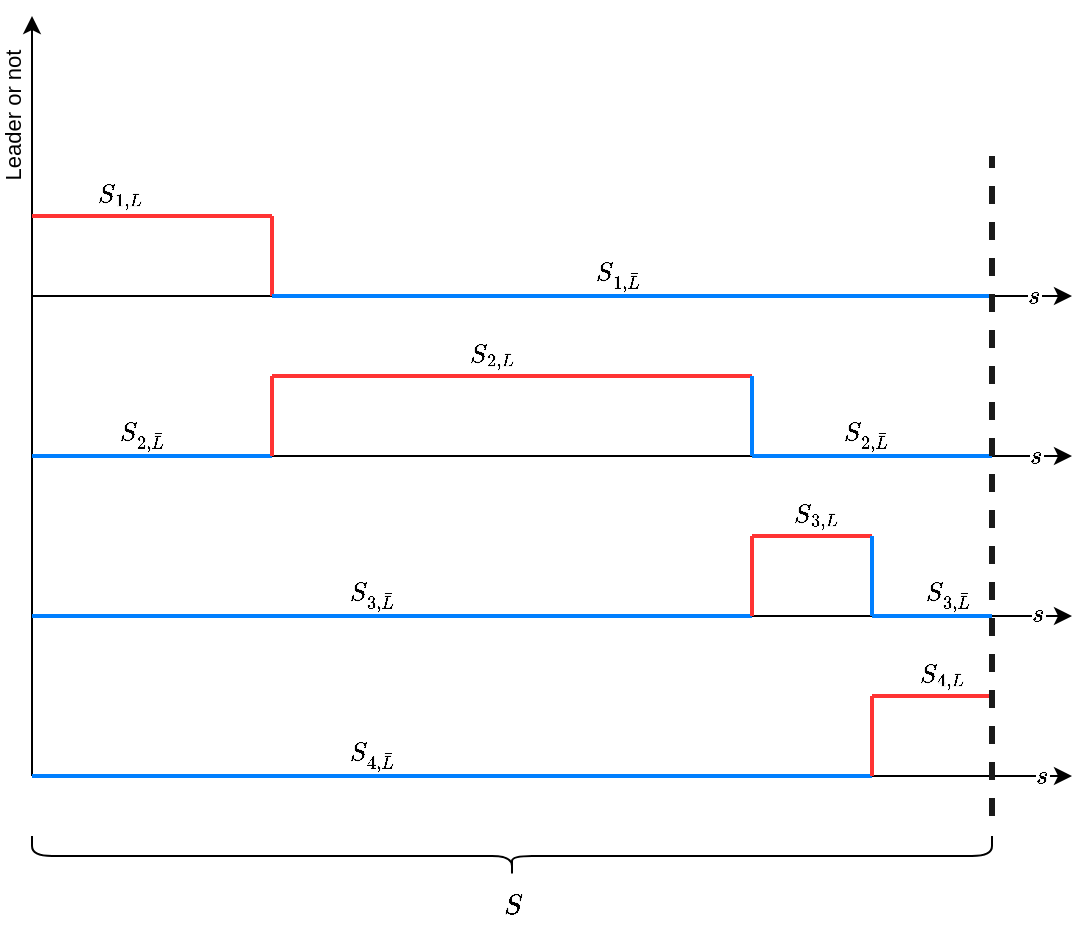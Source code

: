 <mxfile version="22.1.7" type="github">
  <diagram name="Pagina-1" id="n2e1P9xpCyJ_cslWhGgz">
    <mxGraphModel dx="892" dy="530" grid="1" gridSize="10" guides="1" tooltips="1" connect="1" arrows="1" fold="1" page="1" pageScale="1" pageWidth="827" pageHeight="1169" math="1" shadow="0">
      <root>
        <mxCell id="0" />
        <mxCell id="1" parent="0" />
        <mxCell id="CKRPbVJJ8KbD0o82CzxG-2" value="" style="endArrow=classic;html=1;rounded=0;" edge="1" parent="1">
          <mxGeometry width="50" height="50" relative="1" as="geometry">
            <mxPoint x="80" y="620" as="sourcePoint" />
            <mxPoint x="80" y="240" as="targetPoint" />
          </mxGeometry>
        </mxCell>
        <mxCell id="CKRPbVJJ8KbD0o82CzxG-41" value="Leader or not" style="edgeLabel;html=1;align=center;verticalAlign=middle;resizable=0;points=[];rotation=-90;" vertex="1" connectable="0" parent="CKRPbVJJ8KbD0o82CzxG-2">
          <mxGeometry x="0.827" y="-2" relative="1" as="geometry">
            <mxPoint x="-12" y="17" as="offset" />
          </mxGeometry>
        </mxCell>
        <mxCell id="CKRPbVJJ8KbD0o82CzxG-3" value="" style="endArrow=classic;html=1;rounded=0;" edge="1" parent="1">
          <mxGeometry width="50" height="50" relative="1" as="geometry">
            <mxPoint x="80" y="380" as="sourcePoint" />
            <mxPoint x="600" y="380" as="targetPoint" />
          </mxGeometry>
        </mxCell>
        <mxCell id="CKRPbVJJ8KbD0o82CzxG-45" value="$$s$$" style="edgeLabel;html=1;align=center;verticalAlign=middle;resizable=0;points=[];" vertex="1" connectable="0" parent="CKRPbVJJ8KbD0o82CzxG-3">
          <mxGeometry x="0.925" y="-2" relative="1" as="geometry">
            <mxPoint y="-2" as="offset" />
          </mxGeometry>
        </mxCell>
        <mxCell id="CKRPbVJJ8KbD0o82CzxG-4" value="" style="endArrow=none;html=1;rounded=0;strokeColor=#FF3333;strokeWidth=2;" edge="1" parent="1">
          <mxGeometry width="50" height="50" relative="1" as="geometry">
            <mxPoint x="80" y="340" as="sourcePoint" />
            <mxPoint x="200" y="340" as="targetPoint" />
          </mxGeometry>
        </mxCell>
        <mxCell id="CKRPbVJJ8KbD0o82CzxG-18" value="$$S_{1,L}$$" style="edgeLabel;html=1;align=center;verticalAlign=middle;resizable=0;points=[];labelBackgroundColor=none;" vertex="1" connectable="0" parent="CKRPbVJJ8KbD0o82CzxG-4">
          <mxGeometry x="-0.264" y="3" relative="1" as="geometry">
            <mxPoint y="-7" as="offset" />
          </mxGeometry>
        </mxCell>
        <mxCell id="CKRPbVJJ8KbD0o82CzxG-5" value="" style="endArrow=none;html=1;rounded=0;strokeColor=#FF3333;strokeWidth=2;" edge="1" parent="1">
          <mxGeometry width="50" height="50" relative="1" as="geometry">
            <mxPoint x="200" y="380" as="sourcePoint" />
            <mxPoint x="200" y="340" as="targetPoint" />
          </mxGeometry>
        </mxCell>
        <mxCell id="CKRPbVJJ8KbD0o82CzxG-6" value="" style="endArrow=none;html=1;rounded=0;strokeColor=#007FFF;strokeWidth=2;" edge="1" parent="1">
          <mxGeometry width="50" height="50" relative="1" as="geometry">
            <mxPoint x="200" y="380" as="sourcePoint" />
            <mxPoint x="560" y="380" as="targetPoint" />
          </mxGeometry>
        </mxCell>
        <mxCell id="CKRPbVJJ8KbD0o82CzxG-19" value="$$S_{1,\bar{L}}$$" style="edgeLabel;html=1;align=center;verticalAlign=middle;resizable=0;points=[];labelBackgroundColor=none;" vertex="1" connectable="0" parent="CKRPbVJJ8KbD0o82CzxG-6">
          <mxGeometry x="-0.118" y="3" relative="1" as="geometry">
            <mxPoint x="14" y="-7" as="offset" />
          </mxGeometry>
        </mxCell>
        <mxCell id="CKRPbVJJ8KbD0o82CzxG-7" value="" style="endArrow=classic;html=1;rounded=0;" edge="1" parent="1">
          <mxGeometry width="50" height="50" relative="1" as="geometry">
            <mxPoint x="80" y="460" as="sourcePoint" />
            <mxPoint x="600" y="460" as="targetPoint" />
          </mxGeometry>
        </mxCell>
        <mxCell id="CKRPbVJJ8KbD0o82CzxG-44" value="$$s$$" style="edgeLabel;html=1;align=center;verticalAlign=middle;resizable=0;points=[];" vertex="1" connectable="0" parent="CKRPbVJJ8KbD0o82CzxG-7">
          <mxGeometry x="0.928" y="-1" relative="1" as="geometry">
            <mxPoint y="-1" as="offset" />
          </mxGeometry>
        </mxCell>
        <mxCell id="CKRPbVJJ8KbD0o82CzxG-8" value="" style="endArrow=none;html=1;rounded=0;strokeColor=#007FFF;strokeWidth=2;" edge="1" parent="1">
          <mxGeometry width="50" height="50" relative="1" as="geometry">
            <mxPoint x="80" y="460" as="sourcePoint" />
            <mxPoint x="200" y="460" as="targetPoint" />
          </mxGeometry>
        </mxCell>
        <mxCell id="CKRPbVJJ8KbD0o82CzxG-33" value="$$S_{2,\bar{L}}$$" style="edgeLabel;html=1;align=center;verticalAlign=middle;resizable=0;points=[];labelBackgroundColor=none;" vertex="1" connectable="0" parent="CKRPbVJJ8KbD0o82CzxG-8">
          <mxGeometry x="-0.08" y="-1" relative="1" as="geometry">
            <mxPoint y="-11" as="offset" />
          </mxGeometry>
        </mxCell>
        <mxCell id="CKRPbVJJ8KbD0o82CzxG-9" value="" style="endArrow=none;html=1;rounded=0;strokeColor=#FF3333;strokeWidth=2;" edge="1" parent="1">
          <mxGeometry width="50" height="50" relative="1" as="geometry">
            <mxPoint x="200" y="460" as="sourcePoint" />
            <mxPoint x="200" y="420" as="targetPoint" />
          </mxGeometry>
        </mxCell>
        <mxCell id="CKRPbVJJ8KbD0o82CzxG-10" value="" style="endArrow=none;html=1;rounded=0;strokeColor=#FF3333;strokeWidth=2;" edge="1" parent="1">
          <mxGeometry width="50" height="50" relative="1" as="geometry">
            <mxPoint x="200" y="420" as="sourcePoint" />
            <mxPoint x="440" y="420" as="targetPoint" />
          </mxGeometry>
        </mxCell>
        <mxCell id="CKRPbVJJ8KbD0o82CzxG-38" value="$$S_{2,L}$$" style="edgeLabel;html=1;align=center;verticalAlign=middle;resizable=0;points=[];labelBackgroundColor=none;" vertex="1" connectable="0" parent="CKRPbVJJ8KbD0o82CzxG-10">
          <mxGeometry x="-0.123" y="-1" relative="1" as="geometry">
            <mxPoint x="5" y="-11" as="offset" />
          </mxGeometry>
        </mxCell>
        <mxCell id="CKRPbVJJ8KbD0o82CzxG-11" value="" style="endArrow=none;html=1;rounded=0;strokeColor=#007FFF;strokeWidth=2;" edge="1" parent="1">
          <mxGeometry width="50" height="50" relative="1" as="geometry">
            <mxPoint x="440" y="460" as="sourcePoint" />
            <mxPoint x="440" y="420" as="targetPoint" />
          </mxGeometry>
        </mxCell>
        <mxCell id="CKRPbVJJ8KbD0o82CzxG-12" value="" style="endArrow=none;html=1;rounded=0;strokeColor=#007FFF;strokeWidth=2;" edge="1" parent="1">
          <mxGeometry width="50" height="50" relative="1" as="geometry">
            <mxPoint x="440" y="460" as="sourcePoint" />
            <mxPoint x="560" y="460" as="targetPoint" />
          </mxGeometry>
        </mxCell>
        <mxCell id="CKRPbVJJ8KbD0o82CzxG-36" value="$$S_{2,\bar{L}}$$" style="edgeLabel;html=1;align=center;verticalAlign=middle;resizable=0;points=[];labelBackgroundColor=none;" vertex="1" connectable="0" parent="CKRPbVJJ8KbD0o82CzxG-12">
          <mxGeometry x="-0.054" y="1" relative="1" as="geometry">
            <mxPoint y="-9" as="offset" />
          </mxGeometry>
        </mxCell>
        <mxCell id="CKRPbVJJ8KbD0o82CzxG-13" value="" style="endArrow=none;html=1;rounded=0;strokeColor=#FF3333;" edge="1" parent="1">
          <mxGeometry width="50" height="50" relative="1" as="geometry">
            <mxPoint x="80" y="540" as="sourcePoint" />
            <mxPoint x="320" y="540" as="targetPoint" />
          </mxGeometry>
        </mxCell>
        <mxCell id="CKRPbVJJ8KbD0o82CzxG-14" value="" style="endArrow=classic;html=1;rounded=0;" edge="1" parent="1">
          <mxGeometry width="50" height="50" relative="1" as="geometry">
            <mxPoint x="80" y="540" as="sourcePoint" />
            <mxPoint x="600" y="540" as="targetPoint" />
          </mxGeometry>
        </mxCell>
        <mxCell id="CKRPbVJJ8KbD0o82CzxG-43" value="$$s$$" style="edgeLabel;html=1;align=center;verticalAlign=middle;resizable=0;points=[];" vertex="1" connectable="0" parent="CKRPbVJJ8KbD0o82CzxG-14">
          <mxGeometry x="0.934" y="-1" relative="1" as="geometry">
            <mxPoint y="-2" as="offset" />
          </mxGeometry>
        </mxCell>
        <mxCell id="CKRPbVJJ8KbD0o82CzxG-15" value="" style="endArrow=none;html=1;rounded=0;strokeColor=#007FFF;strokeWidth=2;" edge="1" parent="1">
          <mxGeometry width="50" height="50" relative="1" as="geometry">
            <mxPoint x="80" y="540" as="sourcePoint" />
            <mxPoint x="440" y="540" as="targetPoint" />
          </mxGeometry>
        </mxCell>
        <mxCell id="CKRPbVJJ8KbD0o82CzxG-34" value="$$S_{3,\bar{L}}$$" style="edgeLabel;html=1;align=center;verticalAlign=middle;resizable=0;points=[];labelBackgroundColor=none;" vertex="1" connectable="0" parent="CKRPbVJJ8KbD0o82CzxG-15">
          <mxGeometry x="-0.578" y="-1" relative="1" as="geometry">
            <mxPoint x="94" y="-11" as="offset" />
          </mxGeometry>
        </mxCell>
        <mxCell id="CKRPbVJJ8KbD0o82CzxG-16" value="" style="endArrow=none;html=1;rounded=0;strokeColor=#FF3333;strokeWidth=2;" edge="1" parent="1">
          <mxGeometry width="50" height="50" relative="1" as="geometry">
            <mxPoint x="440" y="540" as="sourcePoint" />
            <mxPoint x="440" y="500" as="targetPoint" />
          </mxGeometry>
        </mxCell>
        <mxCell id="CKRPbVJJ8KbD0o82CzxG-17" value="" style="endArrow=none;html=1;rounded=0;strokeColor=#FF3333;strokeWidth=2;" edge="1" parent="1">
          <mxGeometry width="50" height="50" relative="1" as="geometry">
            <mxPoint x="440" y="500" as="sourcePoint" />
            <mxPoint x="500" y="500" as="targetPoint" />
          </mxGeometry>
        </mxCell>
        <mxCell id="CKRPbVJJ8KbD0o82CzxG-39" value="$$S_{3,L}$$" style="edgeLabel;html=1;align=center;verticalAlign=middle;resizable=0;points=[];labelBackgroundColor=none;" vertex="1" connectable="0" parent="CKRPbVJJ8KbD0o82CzxG-17">
          <mxGeometry x="0.046" y="1" relative="1" as="geometry">
            <mxPoint y="-9" as="offset" />
          </mxGeometry>
        </mxCell>
        <mxCell id="CKRPbVJJ8KbD0o82CzxG-20" value="" style="endArrow=none;html=1;rounded=0;strokeColor=#007FFF;strokeWidth=2;" edge="1" parent="1">
          <mxGeometry width="50" height="50" relative="1" as="geometry">
            <mxPoint x="500" y="500" as="sourcePoint" />
            <mxPoint x="500" y="540" as="targetPoint" />
          </mxGeometry>
        </mxCell>
        <mxCell id="CKRPbVJJ8KbD0o82CzxG-21" value="" style="endArrow=none;html=1;rounded=0;strokeColor=#007FFF;strokeWidth=2;" edge="1" parent="1">
          <mxGeometry width="50" height="50" relative="1" as="geometry">
            <mxPoint x="500" y="540" as="sourcePoint" />
            <mxPoint x="560" y="540" as="targetPoint" />
          </mxGeometry>
        </mxCell>
        <mxCell id="CKRPbVJJ8KbD0o82CzxG-37" value="$$S_{3,\bar{L}}$$" style="edgeLabel;html=1;align=center;verticalAlign=middle;resizable=0;points=[];labelBackgroundColor=none;" vertex="1" connectable="0" parent="CKRPbVJJ8KbD0o82CzxG-21">
          <mxGeometry x="0.251" relative="1" as="geometry">
            <mxPoint y="-10" as="offset" />
          </mxGeometry>
        </mxCell>
        <mxCell id="CKRPbVJJ8KbD0o82CzxG-22" value="" style="endArrow=none;html=1;rounded=0;strokeColor=#FF3333;" edge="1" parent="1">
          <mxGeometry width="50" height="50" relative="1" as="geometry">
            <mxPoint x="140" y="620" as="sourcePoint" />
            <mxPoint x="380" y="620" as="targetPoint" />
          </mxGeometry>
        </mxCell>
        <mxCell id="CKRPbVJJ8KbD0o82CzxG-23" value="" style="endArrow=classic;html=1;rounded=0;" edge="1" parent="1">
          <mxGeometry width="50" height="50" relative="1" as="geometry">
            <mxPoint x="140" y="620" as="sourcePoint" />
            <mxPoint x="600" y="620" as="targetPoint" />
          </mxGeometry>
        </mxCell>
        <mxCell id="CKRPbVJJ8KbD0o82CzxG-42" value="$$s$$" style="edgeLabel;html=1;align=center;verticalAlign=middle;resizable=0;points=[];" vertex="1" connectable="0" parent="CKRPbVJJ8KbD0o82CzxG-23">
          <mxGeometry x="0.932" relative="1" as="geometry">
            <mxPoint as="offset" />
          </mxGeometry>
        </mxCell>
        <mxCell id="CKRPbVJJ8KbD0o82CzxG-24" value="" style="endArrow=none;html=1;rounded=0;strokeColor=#007FFF;strokeWidth=2;" edge="1" parent="1">
          <mxGeometry width="50" height="50" relative="1" as="geometry">
            <mxPoint x="80" y="620" as="sourcePoint" />
            <mxPoint x="500" y="620" as="targetPoint" />
          </mxGeometry>
        </mxCell>
        <mxCell id="CKRPbVJJ8KbD0o82CzxG-35" value="$$S_{4,\bar{L}}$$" style="edgeLabel;html=1;align=center;verticalAlign=middle;resizable=0;points=[];labelBackgroundColor=none;" vertex="1" connectable="0" parent="CKRPbVJJ8KbD0o82CzxG-24">
          <mxGeometry x="-0.297" y="1" relative="1" as="geometry">
            <mxPoint x="22" y="-9" as="offset" />
          </mxGeometry>
        </mxCell>
        <mxCell id="CKRPbVJJ8KbD0o82CzxG-27" value="" style="endArrow=none;html=1;rounded=0;strokeColor=#FF3333;strokeWidth=2;" edge="1" parent="1">
          <mxGeometry width="50" height="50" relative="1" as="geometry">
            <mxPoint x="500" y="580" as="sourcePoint" />
            <mxPoint x="500" y="620" as="targetPoint" />
          </mxGeometry>
        </mxCell>
        <mxCell id="CKRPbVJJ8KbD0o82CzxG-28" value="" style="endArrow=none;html=1;rounded=0;strokeColor=#FF3333;strokeWidth=2;" edge="1" parent="1">
          <mxGeometry width="50" height="50" relative="1" as="geometry">
            <mxPoint x="500" y="580" as="sourcePoint" />
            <mxPoint x="560" y="580" as="targetPoint" />
          </mxGeometry>
        </mxCell>
        <mxCell id="CKRPbVJJ8KbD0o82CzxG-40" value="$$S_{4,L}$$" style="edgeLabel;html=1;align=center;verticalAlign=middle;resizable=0;points=[];labelBackgroundColor=none;" vertex="1" connectable="0" parent="CKRPbVJJ8KbD0o82CzxG-28">
          <mxGeometry x="0.174" y="-4" relative="1" as="geometry">
            <mxPoint y="-14" as="offset" />
          </mxGeometry>
        </mxCell>
        <mxCell id="CKRPbVJJ8KbD0o82CzxG-29" value="" style="endArrow=none;dashed=1;html=1;strokeWidth=3;rounded=0;fillColor=#f8cecc;strokeColor=#1A1A1A;" edge="1" parent="1">
          <mxGeometry width="50" height="50" relative="1" as="geometry">
            <mxPoint x="560" y="640" as="sourcePoint" />
            <mxPoint x="560" y="310" as="targetPoint" />
          </mxGeometry>
        </mxCell>
        <mxCell id="CKRPbVJJ8KbD0o82CzxG-30" value="" style="shape=curlyBracket;whiteSpace=wrap;html=1;rounded=1;labelPosition=left;verticalLabelPosition=middle;align=right;verticalAlign=middle;rotation=-90;size=0.5;" vertex="1" parent="1">
          <mxGeometry x="310" y="420" width="20" height="480" as="geometry" />
        </mxCell>
        <mxCell id="CKRPbVJJ8KbD0o82CzxG-31" value="$$S$$" style="text;html=1;align=center;verticalAlign=middle;resizable=0;points=[];autosize=1;strokeColor=none;fillColor=none;" vertex="1" parent="1">
          <mxGeometry x="290" y="670" width="60" height="30" as="geometry" />
        </mxCell>
      </root>
    </mxGraphModel>
  </diagram>
</mxfile>
